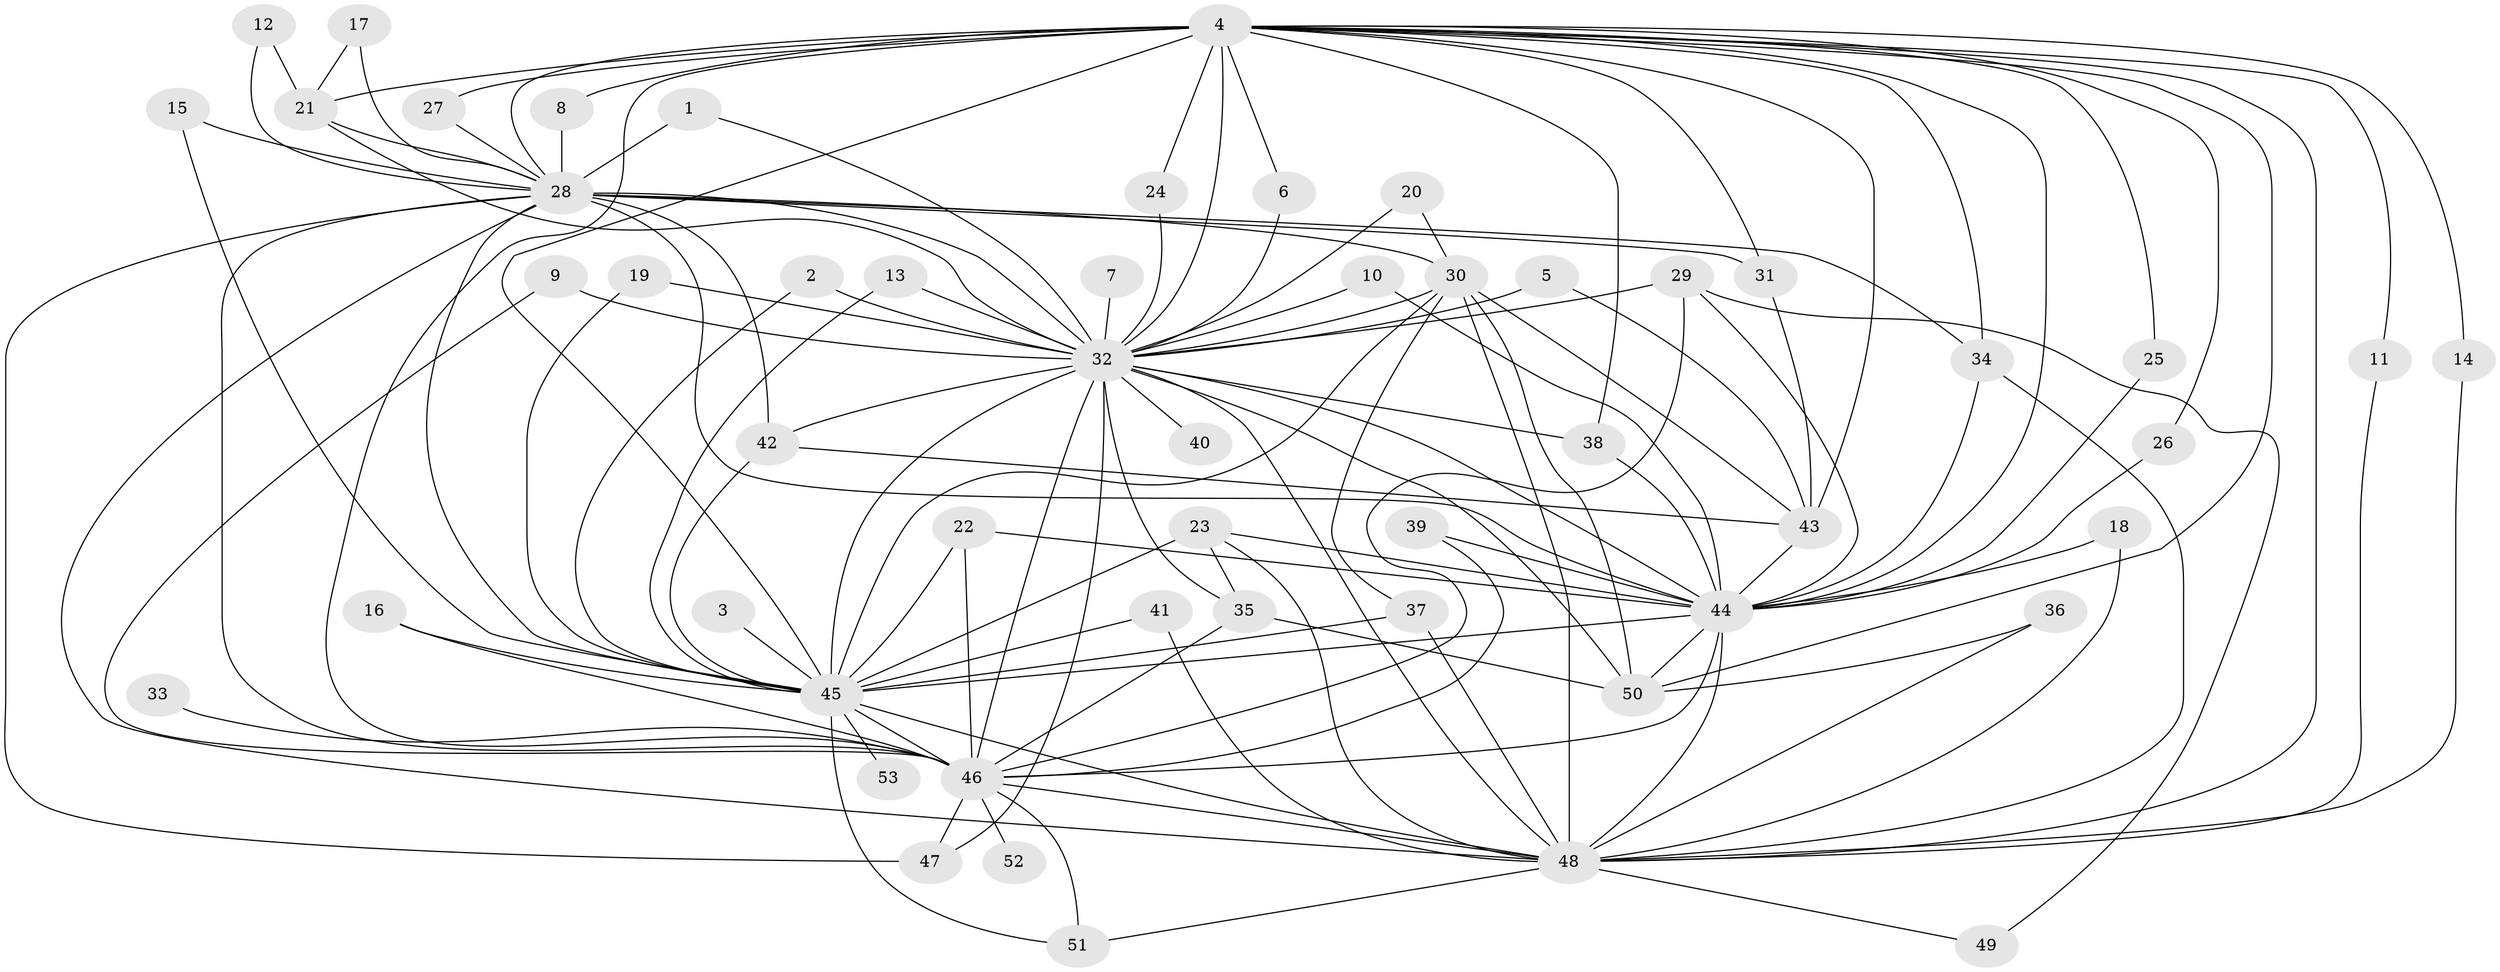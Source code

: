 // original degree distribution, {17: 0.009433962264150943, 20: 0.009433962264150943, 28: 0.018867924528301886, 23: 0.009433962264150943, 26: 0.009433962264150943, 21: 0.018867924528301886, 19: 0.009433962264150943, 18: 0.009433962264150943, 3: 0.14150943396226415, 2: 0.6132075471698113, 4: 0.08490566037735849, 6: 0.009433962264150943, 7: 0.009433962264150943, 9: 0.009433962264150943, 5: 0.03773584905660377}
// Generated by graph-tools (version 1.1) at 2025/25/03/09/25 03:25:42]
// undirected, 53 vertices, 127 edges
graph export_dot {
graph [start="1"]
  node [color=gray90,style=filled];
  1;
  2;
  3;
  4;
  5;
  6;
  7;
  8;
  9;
  10;
  11;
  12;
  13;
  14;
  15;
  16;
  17;
  18;
  19;
  20;
  21;
  22;
  23;
  24;
  25;
  26;
  27;
  28;
  29;
  30;
  31;
  32;
  33;
  34;
  35;
  36;
  37;
  38;
  39;
  40;
  41;
  42;
  43;
  44;
  45;
  46;
  47;
  48;
  49;
  50;
  51;
  52;
  53;
  1 -- 28 [weight=1.0];
  1 -- 32 [weight=2.0];
  2 -- 32 [weight=1.0];
  2 -- 45 [weight=1.0];
  3 -- 45 [weight=1.0];
  4 -- 6 [weight=1.0];
  4 -- 8 [weight=1.0];
  4 -- 11 [weight=1.0];
  4 -- 14 [weight=1.0];
  4 -- 21 [weight=1.0];
  4 -- 24 [weight=1.0];
  4 -- 25 [weight=1.0];
  4 -- 26 [weight=1.0];
  4 -- 27 [weight=1.0];
  4 -- 28 [weight=3.0];
  4 -- 31 [weight=1.0];
  4 -- 32 [weight=6.0];
  4 -- 34 [weight=2.0];
  4 -- 38 [weight=2.0];
  4 -- 43 [weight=2.0];
  4 -- 44 [weight=2.0];
  4 -- 45 [weight=2.0];
  4 -- 46 [weight=4.0];
  4 -- 48 [weight=2.0];
  4 -- 50 [weight=1.0];
  5 -- 32 [weight=1.0];
  5 -- 43 [weight=1.0];
  6 -- 32 [weight=1.0];
  7 -- 32 [weight=1.0];
  8 -- 28 [weight=1.0];
  9 -- 32 [weight=1.0];
  9 -- 46 [weight=1.0];
  10 -- 32 [weight=1.0];
  10 -- 44 [weight=1.0];
  11 -- 48 [weight=1.0];
  12 -- 21 [weight=1.0];
  12 -- 28 [weight=1.0];
  13 -- 32 [weight=1.0];
  13 -- 45 [weight=1.0];
  14 -- 48 [weight=1.0];
  15 -- 28 [weight=1.0];
  15 -- 45 [weight=1.0];
  16 -- 45 [weight=1.0];
  16 -- 46 [weight=1.0];
  17 -- 21 [weight=1.0];
  17 -- 28 [weight=1.0];
  18 -- 44 [weight=1.0];
  18 -- 48 [weight=1.0];
  19 -- 32 [weight=1.0];
  19 -- 45 [weight=1.0];
  20 -- 30 [weight=1.0];
  20 -- 32 [weight=1.0];
  21 -- 28 [weight=1.0];
  21 -- 32 [weight=2.0];
  22 -- 44 [weight=1.0];
  22 -- 45 [weight=1.0];
  22 -- 46 [weight=1.0];
  23 -- 35 [weight=1.0];
  23 -- 44 [weight=1.0];
  23 -- 45 [weight=1.0];
  23 -- 48 [weight=1.0];
  24 -- 32 [weight=1.0];
  25 -- 44 [weight=1.0];
  26 -- 44 [weight=1.0];
  27 -- 28 [weight=1.0];
  28 -- 30 [weight=1.0];
  28 -- 31 [weight=2.0];
  28 -- 32 [weight=3.0];
  28 -- 34 [weight=1.0];
  28 -- 42 [weight=1.0];
  28 -- 44 [weight=2.0];
  28 -- 45 [weight=1.0];
  28 -- 46 [weight=5.0];
  28 -- 47 [weight=1.0];
  28 -- 48 [weight=1.0];
  29 -- 32 [weight=2.0];
  29 -- 44 [weight=1.0];
  29 -- 46 [weight=1.0];
  29 -- 49 [weight=1.0];
  30 -- 32 [weight=1.0];
  30 -- 37 [weight=1.0];
  30 -- 43 [weight=1.0];
  30 -- 45 [weight=2.0];
  30 -- 48 [weight=1.0];
  30 -- 50 [weight=1.0];
  31 -- 43 [weight=1.0];
  32 -- 35 [weight=1.0];
  32 -- 38 [weight=1.0];
  32 -- 40 [weight=1.0];
  32 -- 42 [weight=1.0];
  32 -- 44 [weight=2.0];
  32 -- 45 [weight=4.0];
  32 -- 46 [weight=4.0];
  32 -- 47 [weight=3.0];
  32 -- 48 [weight=2.0];
  32 -- 50 [weight=1.0];
  33 -- 46 [weight=2.0];
  34 -- 44 [weight=2.0];
  34 -- 48 [weight=1.0];
  35 -- 46 [weight=1.0];
  35 -- 50 [weight=1.0];
  36 -- 48 [weight=1.0];
  36 -- 50 [weight=1.0];
  37 -- 45 [weight=1.0];
  37 -- 48 [weight=1.0];
  38 -- 44 [weight=1.0];
  39 -- 44 [weight=1.0];
  39 -- 46 [weight=1.0];
  41 -- 45 [weight=1.0];
  41 -- 48 [weight=1.0];
  42 -- 43 [weight=1.0];
  42 -- 45 [weight=1.0];
  43 -- 44 [weight=1.0];
  44 -- 45 [weight=3.0];
  44 -- 46 [weight=3.0];
  44 -- 48 [weight=3.0];
  44 -- 50 [weight=1.0];
  45 -- 46 [weight=2.0];
  45 -- 48 [weight=1.0];
  45 -- 51 [weight=1.0];
  45 -- 53 [weight=1.0];
  46 -- 47 [weight=1.0];
  46 -- 48 [weight=3.0];
  46 -- 51 [weight=2.0];
  46 -- 52 [weight=1.0];
  48 -- 49 [weight=1.0];
  48 -- 51 [weight=1.0];
}
